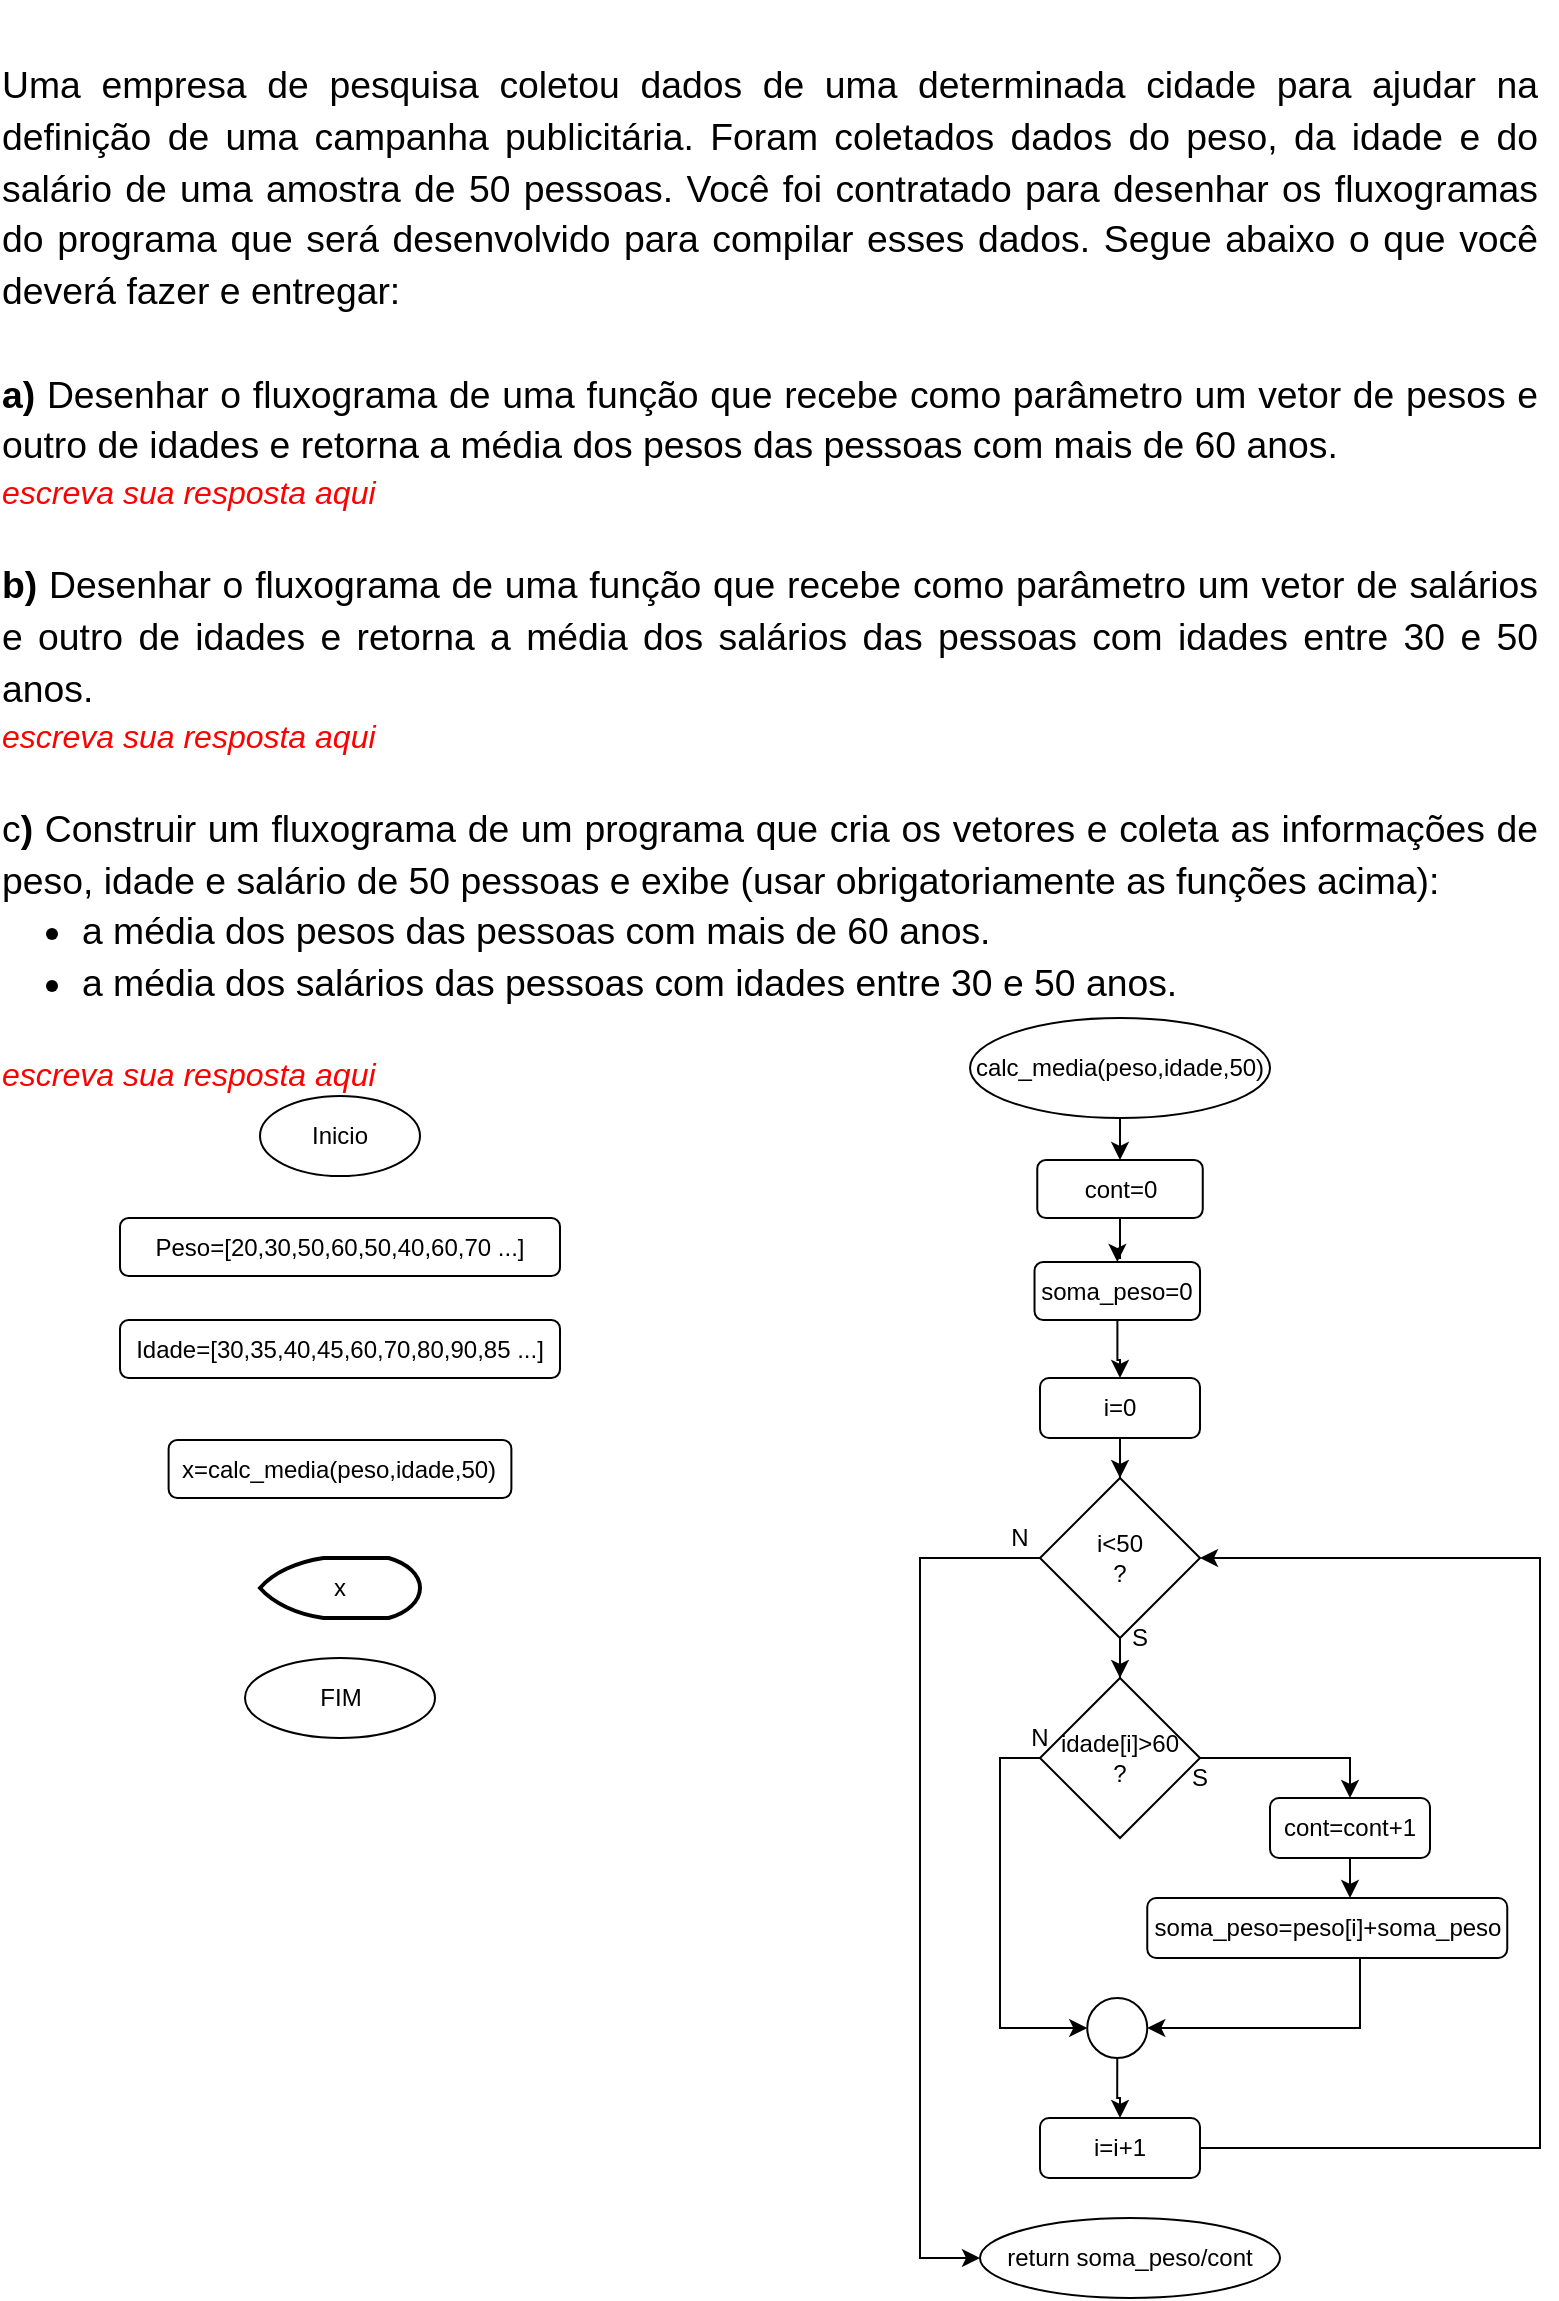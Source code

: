 <mxfile version="13.9.3" type="github">
  <diagram id="C5RBs43oDa-KdzZeNtuy" name="Page-1">
    <mxGraphModel dx="818" dy="2788" grid="1" gridSize="10" guides="1" tooltips="1" connect="1" arrows="1" fold="1" page="1" pageScale="1" pageWidth="827" pageHeight="1169" math="0" shadow="0">
      <root>
        <mxCell id="WIyWlLk6GJQsqaUBKTNV-0" />
        <mxCell id="WIyWlLk6GJQsqaUBKTNV-1" parent="WIyWlLk6GJQsqaUBKTNV-0" />
        <mxCell id="1JXrUA-Yjfwm9p3drCcF-0" value="&lt;br&gt;&lt;br&gt;&lt;b style=&quot;font-weight: normal&quot; id=&quot;docs-internal-guid-f367e695-7fff-05dd-d407-37b9cecacf52&quot;&gt;&lt;p dir=&quot;ltr&quot; style=&quot;line-height: 1.38 ; text-align: justify ; margin-top: 0pt ; margin-bottom: 0pt&quot;&gt;&lt;span style=&quot;font-size: 14pt ; font-family: &amp;#34;calibri&amp;#34; , sans-serif ; color: rgb(0 , 0 , 0) ; background-color: transparent ; font-weight: 400 ; font-style: normal ; font-variant: normal ; text-decoration: none ; vertical-align: baseline&quot;&gt;Uma empresa de pesquisa coletou dados de uma determinada cidade para ajudar na definição de uma campanha publicitária. Foram coletados dados do peso, da idade e do salário de uma amostra de 50 pessoas. Você foi contratado para desenhar os fluxogramas do programa que será desenvolvido para compilar esses dados. Segue abaixo o que você deverá fazer e entregar:&lt;/span&gt;&lt;/p&gt;&lt;p dir=&quot;ltr&quot; style=&quot;line-height: 1.38 ; text-align: justify ; margin-top: 0pt ; margin-bottom: 0pt&quot;&gt;&lt;span style=&quot;font-size: 14pt ; font-family: &amp;#34;calibri&amp;#34; , sans-serif ; color: rgb(0 , 0 , 0) ; background-color: transparent ; font-weight: 400 ; font-style: normal ; font-variant: normal ; text-decoration: none ; vertical-align: baseline&quot;&gt;&lt;br&gt;&lt;/span&gt;&lt;/p&gt;&lt;p dir=&quot;ltr&quot; style=&quot;line-height: 1.38 ; text-align: justify ; margin-top: 0pt ; margin-bottom: 0pt&quot;&gt;&lt;span style=&quot;font-size: 14pt ; font-family: &amp;#34;calibri&amp;#34; , sans-serif ; color: rgb(0 , 0 , 0) ; background-color: transparent ; font-weight: 700 ; font-style: normal ; font-variant: normal ; text-decoration: none ; vertical-align: baseline&quot;&gt;a) &lt;/span&gt;&lt;span style=&quot;font-size: 14pt ; font-family: &amp;#34;calibri&amp;#34; , sans-serif ; color: rgb(0 , 0 , 0) ; background-color: transparent ; font-weight: 400 ; font-style: normal ; font-variant: normal ; text-decoration: none ; vertical-align: baseline&quot;&gt;Desenhar o fluxograma de uma função que recebe como parâmetro um vetor de pesos e outro de idades e retorna a média dos pesos das pessoas com mais de 60 anos.&lt;/span&gt;&lt;/p&gt;&lt;p dir=&quot;ltr&quot; style=&quot;line-height: 1.38 ; text-align: justify ; margin-top: 0pt ; margin-bottom: 0pt&quot;&gt;&lt;span style=&quot;font-size: 14pt ; font-family: &amp;#34;calibri&amp;#34; , sans-serif ; color: rgb(0 , 0 , 0) ; background-color: transparent ; font-weight: 400 ; font-style: normal ; font-variant: normal ; text-decoration: none ; vertical-align: baseline&quot;&gt;&lt;span id=&quot;docs-internal-guid-11a64049-7fff-ae32-5dbd-ca60cdbc44b4&quot;&gt;&lt;/span&gt;&lt;/span&gt;&lt;/p&gt;&lt;p dir=&quot;ltr&quot; style=&quot;line-height: 1.38 ; text-align: justify ; margin-top: 0pt ; margin-bottom: 0pt&quot;&gt;&lt;span style=&quot;font-size: 12pt ; font-family: &amp;#34;calibri&amp;#34; , sans-serif ; color: rgb(255 , 0 , 0) ; background-color: transparent ; font-weight: 400 ; font-style: italic ; font-variant: normal ; text-decoration: none ; vertical-align: baseline&quot;&gt;escreva sua resposta aqui&lt;/span&gt;&lt;/p&gt;&lt;p dir=&quot;ltr&quot; style=&quot;line-height: 1.38 ; text-align: justify ; margin-top: 0pt ; margin-bottom: 0pt&quot;&gt;&lt;span style=&quot;font-size: 12pt ; font-family: &amp;#34;calibri&amp;#34; , sans-serif ; color: rgb(255 , 0 , 0) ; background-color: transparent ; font-weight: 400 ; font-style: italic ; font-variant: normal ; text-decoration: none ; vertical-align: baseline&quot;&gt;&lt;br&gt;&lt;/span&gt;&lt;/p&gt;&lt;p dir=&quot;ltr&quot; style=&quot;line-height: 1.38 ; text-align: justify ; margin-top: 0pt ; margin-bottom: 0pt&quot;&gt;&lt;span style=&quot;font-size: 14pt ; font-family: &amp;#34;calibri&amp;#34; , sans-serif ; color: rgb(0 , 0 , 0) ; background-color: transparent ; font-weight: 700 ; font-style: normal ; font-variant: normal ; text-decoration: none ; vertical-align: baseline&quot;&gt;b) &lt;/span&gt;&lt;span style=&quot;font-size: 14pt ; font-family: &amp;#34;calibri&amp;#34; , sans-serif ; color: rgb(0 , 0 , 0) ; background-color: transparent ; font-weight: 400 ; font-style: normal ; font-variant: normal ; text-decoration: none ; vertical-align: baseline&quot;&gt;Desenhar o fluxograma de uma função que recebe como parâmetro um vetor de salários e outro de idades e retorna a média dos salários das pessoas com idades entre 30 e 50 anos.&lt;/span&gt;&lt;/p&gt;&lt;p dir=&quot;ltr&quot; style=&quot;line-height: 1.38 ; text-align: justify ; margin-top: 0pt ; margin-bottom: 0pt&quot;&gt;&lt;span style=&quot;font-size: 12pt ; font-family: &amp;#34;calibri&amp;#34; , sans-serif ; color: rgb(255 , 0 , 0) ; background-color: transparent ; font-weight: 400 ; font-style: italic ; font-variant: normal ; text-decoration: none ; vertical-align: baseline&quot;&gt;&lt;span id=&quot;docs-internal-guid-d81f11be-7fff-fd33-b6b5-8922388f3a95&quot;&gt;&lt;/span&gt;&lt;/span&gt;&lt;/p&gt;&lt;p dir=&quot;ltr&quot; style=&quot;line-height: 1.38 ; text-align: justify ; margin-top: 0pt ; margin-bottom: 0pt&quot;&gt;&lt;span style=&quot;font-size: 12pt ; font-family: &amp;#34;calibri&amp;#34; , sans-serif ; color: rgb(255 , 0 , 0) ; background-color: transparent ; font-weight: 400 ; font-style: italic ; font-variant: normal ; text-decoration: none ; vertical-align: baseline&quot;&gt;escreva sua resposta aqui&lt;/span&gt;&lt;/p&gt;&lt;p dir=&quot;ltr&quot; style=&quot;line-height: 1.38 ; text-align: justify ; margin-top: 0pt ; margin-bottom: 0pt&quot;&gt;&lt;span style=&quot;font-size: 12pt ; font-family: &amp;#34;calibri&amp;#34; , sans-serif ; color: rgb(255 , 0 , 0) ; background-color: transparent ; font-weight: 400 ; font-style: italic ; font-variant: normal ; text-decoration: none ; vertical-align: baseline&quot;&gt;&lt;br&gt;&lt;/span&gt;&lt;/p&gt;&lt;p dir=&quot;ltr&quot; style=&quot;line-height: 1.38 ; text-align: justify ; margin-top: 0pt ; margin-bottom: 0pt&quot;&gt;&lt;span style=&quot;font-size: 14pt ; font-family: &amp;#34;calibri&amp;#34; , sans-serif ; color: rgb(0 , 0 , 0) ; background-color: transparent ; font-weight: 400 ; font-style: normal ; font-variant: normal ; text-decoration: none ; vertical-align: baseline&quot;&gt;c&lt;/span&gt;&lt;span style=&quot;font-size: 14pt ; font-family: &amp;#34;calibri&amp;#34; , sans-serif ; color: rgb(0 , 0 , 0) ; background-color: transparent ; font-weight: 700 ; font-style: normal ; font-variant: normal ; text-decoration: none ; vertical-align: baseline&quot;&gt;)&lt;/span&gt;&lt;span style=&quot;font-size: 14pt ; font-family: &amp;#34;calibri&amp;#34; , sans-serif ; color: rgb(0 , 0 , 0) ; background-color: transparent ; font-weight: 400 ; font-style: normal ; font-variant: normal ; text-decoration: none ; vertical-align: baseline&quot;&gt; Construir um fluxograma de um programa que cria os vetores e coleta as informações de peso, idade e salário de 50 pessoas e exibe (usar obrigatoriamente as funções acima):&lt;/span&gt;&lt;/p&gt;&lt;ul style=&quot;margin-top: 0 ; margin-bottom: 0&quot;&gt;&lt;li dir=&quot;ltr&quot; style=&quot;list-style-type: disc ; font-size: 14pt ; font-family: &amp;#34;calibri&amp;#34; , sans-serif ; color: rgb(0 , 0 , 0) ; background-color: transparent ; font-weight: 400 ; font-style: normal ; font-variant: normal ; text-decoration: none ; vertical-align: baseline&quot;&gt;&lt;p dir=&quot;ltr&quot; style=&quot;line-height: 1.38 ; text-align: justify ; margin-top: 0pt ; margin-bottom: 0pt&quot;&gt;&lt;span style=&quot;font-size: 14pt ; font-family: &amp;#34;calibri&amp;#34; , sans-serif ; color: rgb(0 , 0 , 0) ; background-color: transparent ; font-weight: 400 ; font-style: normal ; font-variant: normal ; text-decoration: none ; vertical-align: baseline&quot;&gt;a média dos pesos das pessoas com mais de 60 anos.&lt;/span&gt;&lt;/p&gt;&lt;/li&gt;&lt;li dir=&quot;ltr&quot; style=&quot;list-style-type: disc ; font-size: 14pt ; font-family: &amp;#34;calibri&amp;#34; , sans-serif ; color: rgb(0 , 0 , 0) ; background-color: transparent ; font-weight: 400 ; font-style: normal ; font-variant: normal ; text-decoration: none ; vertical-align: baseline&quot;&gt;&lt;p dir=&quot;ltr&quot; style=&quot;line-height: 1.38 ; text-align: justify ; margin-top: 0pt ; margin-bottom: 0pt&quot;&gt;&lt;span style=&quot;font-size: 14pt ; font-family: &amp;#34;calibri&amp;#34; , sans-serif ; color: rgb(0 , 0 , 0) ; background-color: transparent ; font-weight: 400 ; font-style: normal ; font-variant: normal ; text-decoration: none ; vertical-align: baseline&quot;&gt;a média dos salários das pessoas com idades entre 30 e 50 anos.&lt;/span&gt;&lt;/p&gt;&lt;/li&gt;&lt;/ul&gt;&lt;p dir=&quot;ltr&quot; style=&quot;line-height: 1.38 ; text-align: justify ; margin-top: 0pt ; margin-bottom: 0pt&quot;&gt;&lt;span style=&quot;font-size: 12pt ; font-family: &amp;#34;calibri&amp;#34; , sans-serif ; color: rgb(255 , 0 , 0) ; background-color: transparent ; font-weight: 400 ; font-style: italic ; font-variant: normal ; text-decoration: none ; vertical-align: baseline&quot;&gt;&lt;span id=&quot;docs-internal-guid-9d4a5a14-7fff-1daa-b311-a5176db41883&quot;&gt;&lt;br&gt;&lt;/span&gt;&lt;/span&gt;&lt;/p&gt;&lt;p dir=&quot;ltr&quot; style=&quot;line-height: 1.38 ; text-align: justify ; margin-top: 0pt ; margin-bottom: 0pt&quot;&gt;&lt;span style=&quot;font-size: 12pt ; font-family: &amp;#34;calibri&amp;#34; , sans-serif ; color: rgb(255 , 0 , 0) ; background-color: transparent ; font-weight: 400 ; font-style: italic ; font-variant: normal ; text-decoration: none ; vertical-align: baseline&quot;&gt;escreva sua resposta aqui&lt;/span&gt;&lt;/p&gt;&lt;/b&gt;&lt;br class=&quot;Apple-interchange-newline&quot;&gt;&lt;br&gt;" style="text;html=1;strokeColor=none;fillColor=none;align=center;verticalAlign=middle;whiteSpace=wrap;rounded=0;" vertex="1" parent="WIyWlLk6GJQsqaUBKTNV-1">
          <mxGeometry x="10" y="-1270" width="770" height="480" as="geometry" />
        </mxCell>
        <mxCell id="1JXrUA-Yjfwm9p3drCcF-1" style="edgeStyle=orthogonalEdgeStyle;rounded=0;orthogonalLoop=1;jettySize=auto;html=1;exitX=0.5;exitY=1;exitDx=0;exitDy=0;" edge="1" parent="WIyWlLk6GJQsqaUBKTNV-1" source="1JXrUA-Yjfwm9p3drCcF-0" target="1JXrUA-Yjfwm9p3drCcF-0">
          <mxGeometry relative="1" as="geometry" />
        </mxCell>
        <mxCell id="1JXrUA-Yjfwm9p3drCcF-38" style="edgeStyle=orthogonalEdgeStyle;rounded=0;orthogonalLoop=1;jettySize=auto;html=1;entryX=0.5;entryY=0;entryDx=0;entryDy=0;" edge="1" parent="WIyWlLk6GJQsqaUBKTNV-1" source="1JXrUA-Yjfwm9p3drCcF-2" target="1JXrUA-Yjfwm9p3drCcF-22">
          <mxGeometry relative="1" as="geometry" />
        </mxCell>
        <mxCell id="1JXrUA-Yjfwm9p3drCcF-2" value="calc_media(peso,idade,50)" style="ellipse;whiteSpace=wrap;html=1;" vertex="1" parent="WIyWlLk6GJQsqaUBKTNV-1">
          <mxGeometry x="495.01" y="-810" width="150" height="50" as="geometry" />
        </mxCell>
        <mxCell id="1JXrUA-Yjfwm9p3drCcF-16" style="edgeStyle=orthogonalEdgeStyle;rounded=0;orthogonalLoop=1;jettySize=auto;html=1;entryX=0.5;entryY=0;entryDx=0;entryDy=0;" edge="1" parent="WIyWlLk6GJQsqaUBKTNV-1" source="1JXrUA-Yjfwm9p3drCcF-3" target="1JXrUA-Yjfwm9p3drCcF-14">
          <mxGeometry relative="1" as="geometry" />
        </mxCell>
        <mxCell id="1JXrUA-Yjfwm9p3drCcF-3" value="i=0" style="rounded=1;whiteSpace=wrap;html=1;" vertex="1" parent="WIyWlLk6GJQsqaUBKTNV-1">
          <mxGeometry x="530" y="-630" width="80" height="30" as="geometry" />
        </mxCell>
        <mxCell id="1JXrUA-Yjfwm9p3drCcF-40" style="edgeStyle=orthogonalEdgeStyle;rounded=0;orthogonalLoop=1;jettySize=auto;html=1;entryX=0.5;entryY=0;entryDx=0;entryDy=0;" edge="1" parent="WIyWlLk6GJQsqaUBKTNV-1" source="1JXrUA-Yjfwm9p3drCcF-11" target="1JXrUA-Yjfwm9p3drCcF-3">
          <mxGeometry relative="1" as="geometry" />
        </mxCell>
        <mxCell id="1JXrUA-Yjfwm9p3drCcF-11" value="soma_peso=0" style="rounded=1;whiteSpace=wrap;html=1;" vertex="1" parent="WIyWlLk6GJQsqaUBKTNV-1">
          <mxGeometry x="527.26" y="-688" width="82.75" height="29" as="geometry" />
        </mxCell>
        <mxCell id="1JXrUA-Yjfwm9p3drCcF-12" value="return soma_peso/cont" style="ellipse;whiteSpace=wrap;html=1;" vertex="1" parent="WIyWlLk6GJQsqaUBKTNV-1">
          <mxGeometry x="500" y="-210" width="150" height="40" as="geometry" />
        </mxCell>
        <mxCell id="1JXrUA-Yjfwm9p3drCcF-30" style="edgeStyle=orthogonalEdgeStyle;rounded=0;orthogonalLoop=1;jettySize=auto;html=1;entryX=0.5;entryY=0;entryDx=0;entryDy=0;" edge="1" parent="WIyWlLk6GJQsqaUBKTNV-1" source="1JXrUA-Yjfwm9p3drCcF-14" target="1JXrUA-Yjfwm9p3drCcF-20">
          <mxGeometry relative="1" as="geometry" />
        </mxCell>
        <mxCell id="1JXrUA-Yjfwm9p3drCcF-34" style="edgeStyle=orthogonalEdgeStyle;rounded=0;orthogonalLoop=1;jettySize=auto;html=1;entryX=0;entryY=0.5;entryDx=0;entryDy=0;" edge="1" parent="WIyWlLk6GJQsqaUBKTNV-1" source="1JXrUA-Yjfwm9p3drCcF-14" target="1JXrUA-Yjfwm9p3drCcF-12">
          <mxGeometry relative="1" as="geometry">
            <Array as="points">
              <mxPoint x="470" y="-540" />
              <mxPoint x="470" y="-190" />
            </Array>
          </mxGeometry>
        </mxCell>
        <mxCell id="1JXrUA-Yjfwm9p3drCcF-14" value="i&amp;lt;50&lt;br&gt;?" style="rhombus;whiteSpace=wrap;html=1;" vertex="1" parent="WIyWlLk6GJQsqaUBKTNV-1">
          <mxGeometry x="530" y="-580" width="80" height="80" as="geometry" />
        </mxCell>
        <mxCell id="1JXrUA-Yjfwm9p3drCcF-18" style="edgeStyle=orthogonalEdgeStyle;rounded=0;orthogonalLoop=1;jettySize=auto;html=1;entryX=1;entryY=0.5;entryDx=0;entryDy=0;" edge="1" parent="WIyWlLk6GJQsqaUBKTNV-1" source="1JXrUA-Yjfwm9p3drCcF-15" target="1JXrUA-Yjfwm9p3drCcF-14">
          <mxGeometry relative="1" as="geometry">
            <Array as="points">
              <mxPoint x="780" y="-245" />
              <mxPoint x="780" y="-540" />
            </Array>
          </mxGeometry>
        </mxCell>
        <mxCell id="1JXrUA-Yjfwm9p3drCcF-15" value="i=i+1" style="rounded=1;whiteSpace=wrap;html=1;" vertex="1" parent="WIyWlLk6GJQsqaUBKTNV-1">
          <mxGeometry x="530" y="-260" width="80" height="30" as="geometry" />
        </mxCell>
        <mxCell id="1JXrUA-Yjfwm9p3drCcF-26" style="edgeStyle=orthogonalEdgeStyle;rounded=0;orthogonalLoop=1;jettySize=auto;html=1;entryX=0.5;entryY=0;entryDx=0;entryDy=0;" edge="1" parent="WIyWlLk6GJQsqaUBKTNV-1" source="1JXrUA-Yjfwm9p3drCcF-20" target="1JXrUA-Yjfwm9p3drCcF-21">
          <mxGeometry relative="1" as="geometry" />
        </mxCell>
        <mxCell id="1JXrUA-Yjfwm9p3drCcF-33" style="edgeStyle=orthogonalEdgeStyle;rounded=0;orthogonalLoop=1;jettySize=auto;html=1;entryX=0;entryY=0.5;entryDx=0;entryDy=0;" edge="1" parent="WIyWlLk6GJQsqaUBKTNV-1" source="1JXrUA-Yjfwm9p3drCcF-20" target="1JXrUA-Yjfwm9p3drCcF-31">
          <mxGeometry relative="1" as="geometry">
            <Array as="points">
              <mxPoint x="510" y="-440" />
              <mxPoint x="510" y="-305" />
            </Array>
          </mxGeometry>
        </mxCell>
        <mxCell id="1JXrUA-Yjfwm9p3drCcF-20" value="idade[i]&amp;gt;60&lt;br&gt;?" style="rhombus;whiteSpace=wrap;html=1;" vertex="1" parent="WIyWlLk6GJQsqaUBKTNV-1">
          <mxGeometry x="530" y="-480" width="80" height="80" as="geometry" />
        </mxCell>
        <mxCell id="1JXrUA-Yjfwm9p3drCcF-28" style="edgeStyle=orthogonalEdgeStyle;rounded=0;orthogonalLoop=1;jettySize=auto;html=1;" edge="1" parent="WIyWlLk6GJQsqaUBKTNV-1" source="1JXrUA-Yjfwm9p3drCcF-21">
          <mxGeometry relative="1" as="geometry">
            <mxPoint x="685" y="-370" as="targetPoint" />
          </mxGeometry>
        </mxCell>
        <mxCell id="1JXrUA-Yjfwm9p3drCcF-21" value="cont=cont+1" style="rounded=1;whiteSpace=wrap;html=1;" vertex="1" parent="WIyWlLk6GJQsqaUBKTNV-1">
          <mxGeometry x="645" y="-420" width="80" height="30" as="geometry" />
        </mxCell>
        <mxCell id="1JXrUA-Yjfwm9p3drCcF-48" style="edgeStyle=orthogonalEdgeStyle;rounded=0;orthogonalLoop=1;jettySize=auto;html=1;" edge="1" parent="WIyWlLk6GJQsqaUBKTNV-1" source="1JXrUA-Yjfwm9p3drCcF-22" target="1JXrUA-Yjfwm9p3drCcF-11">
          <mxGeometry relative="1" as="geometry" />
        </mxCell>
        <mxCell id="1JXrUA-Yjfwm9p3drCcF-22" value="cont=0" style="rounded=1;whiteSpace=wrap;html=1;" vertex="1" parent="WIyWlLk6GJQsqaUBKTNV-1">
          <mxGeometry x="528.63" y="-739" width="82.75" height="29" as="geometry" />
        </mxCell>
        <mxCell id="1JXrUA-Yjfwm9p3drCcF-32" style="edgeStyle=orthogonalEdgeStyle;rounded=0;orthogonalLoop=1;jettySize=auto;html=1;entryX=1;entryY=0.5;entryDx=0;entryDy=0;exitX=0.5;exitY=1;exitDx=0;exitDy=0;" edge="1" parent="WIyWlLk6GJQsqaUBKTNV-1" source="1JXrUA-Yjfwm9p3drCcF-23" target="1JXrUA-Yjfwm9p3drCcF-31">
          <mxGeometry relative="1" as="geometry">
            <Array as="points">
              <mxPoint x="690" y="-340" />
              <mxPoint x="690" y="-305" />
            </Array>
          </mxGeometry>
        </mxCell>
        <mxCell id="1JXrUA-Yjfwm9p3drCcF-23" value="soma_peso=peso[i]+soma_peso" style="rounded=1;whiteSpace=wrap;html=1;" vertex="1" parent="WIyWlLk6GJQsqaUBKTNV-1">
          <mxGeometry x="583.63" y="-370" width="180" height="30" as="geometry" />
        </mxCell>
        <mxCell id="1JXrUA-Yjfwm9p3drCcF-37" style="edgeStyle=orthogonalEdgeStyle;rounded=0;orthogonalLoop=1;jettySize=auto;html=1;entryX=0.5;entryY=0;entryDx=0;entryDy=0;" edge="1" parent="WIyWlLk6GJQsqaUBKTNV-1" source="1JXrUA-Yjfwm9p3drCcF-31" target="1JXrUA-Yjfwm9p3drCcF-15">
          <mxGeometry relative="1" as="geometry" />
        </mxCell>
        <mxCell id="1JXrUA-Yjfwm9p3drCcF-31" value="" style="ellipse;whiteSpace=wrap;html=1;aspect=fixed;" vertex="1" parent="WIyWlLk6GJQsqaUBKTNV-1">
          <mxGeometry x="553.63" y="-320" width="30" height="30" as="geometry" />
        </mxCell>
        <mxCell id="1JXrUA-Yjfwm9p3drCcF-42" value="Inicio" style="ellipse;whiteSpace=wrap;html=1;" vertex="1" parent="WIyWlLk6GJQsqaUBKTNV-1">
          <mxGeometry x="140" y="-771" width="80" height="40" as="geometry" />
        </mxCell>
        <mxCell id="1JXrUA-Yjfwm9p3drCcF-43" value="Peso=[20,30,50,60,50,40,60,70 ...]" style="rounded=1;whiteSpace=wrap;html=1;" vertex="1" parent="WIyWlLk6GJQsqaUBKTNV-1">
          <mxGeometry x="70" y="-710" width="220" height="29" as="geometry" />
        </mxCell>
        <mxCell id="1JXrUA-Yjfwm9p3drCcF-44" value="Idade=[30,35,40,45,60,70,80,90,85 ...]" style="rounded=1;whiteSpace=wrap;html=1;" vertex="1" parent="WIyWlLk6GJQsqaUBKTNV-1">
          <mxGeometry x="70" y="-659" width="220" height="29" as="geometry" />
        </mxCell>
        <mxCell id="1JXrUA-Yjfwm9p3drCcF-45" value="x=calc_media(peso,idade,50)" style="rounded=1;whiteSpace=wrap;html=1;" vertex="1" parent="WIyWlLk6GJQsqaUBKTNV-1">
          <mxGeometry x="94.31" y="-599" width="171.38" height="29" as="geometry" />
        </mxCell>
        <mxCell id="1JXrUA-Yjfwm9p3drCcF-46" value="FIM" style="ellipse;whiteSpace=wrap;html=1;" vertex="1" parent="WIyWlLk6GJQsqaUBKTNV-1">
          <mxGeometry x="132.5" y="-490" width="95" height="40" as="geometry" />
        </mxCell>
        <mxCell id="1JXrUA-Yjfwm9p3drCcF-47" value="x" style="strokeWidth=2;html=1;shape=mxgraph.flowchart.display;whiteSpace=wrap;" vertex="1" parent="WIyWlLk6GJQsqaUBKTNV-1">
          <mxGeometry x="140" y="-540" width="80" height="30" as="geometry" />
        </mxCell>
        <mxCell id="1JXrUA-Yjfwm9p3drCcF-49" value="S" style="text;html=1;strokeColor=none;fillColor=none;align=center;verticalAlign=middle;whiteSpace=wrap;rounded=0;" vertex="1" parent="WIyWlLk6GJQsqaUBKTNV-1">
          <mxGeometry x="560" y="-510" width="40" height="20" as="geometry" />
        </mxCell>
        <mxCell id="1JXrUA-Yjfwm9p3drCcF-50" value="S" style="text;html=1;strokeColor=none;fillColor=none;align=center;verticalAlign=middle;whiteSpace=wrap;rounded=0;" vertex="1" parent="WIyWlLk6GJQsqaUBKTNV-1">
          <mxGeometry x="590" y="-440" width="40" height="20" as="geometry" />
        </mxCell>
        <mxCell id="1JXrUA-Yjfwm9p3drCcF-51" value="N" style="text;html=1;strokeColor=none;fillColor=none;align=center;verticalAlign=middle;whiteSpace=wrap;rounded=0;" vertex="1" parent="WIyWlLk6GJQsqaUBKTNV-1">
          <mxGeometry x="510" y="-460" width="40" height="20" as="geometry" />
        </mxCell>
        <mxCell id="1JXrUA-Yjfwm9p3drCcF-52" value="N" style="text;html=1;strokeColor=none;fillColor=none;align=center;verticalAlign=middle;whiteSpace=wrap;rounded=0;" vertex="1" parent="WIyWlLk6GJQsqaUBKTNV-1">
          <mxGeometry x="500" y="-560" width="40" height="20" as="geometry" />
        </mxCell>
      </root>
    </mxGraphModel>
  </diagram>
</mxfile>
